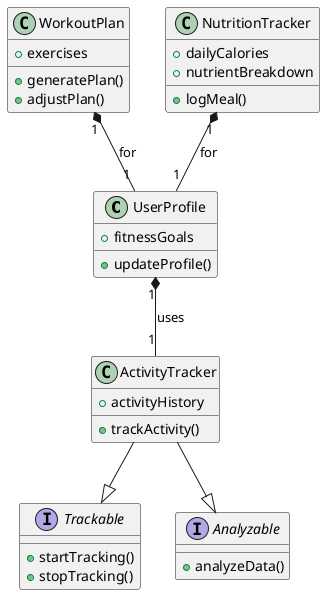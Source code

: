 ```plantuml
@startuml
class UserProfile {
    + updateProfile()
    + fitnessGoals
}

interface Trackable {
    + startTracking()
    + stopTracking()
}

interface Analyzable {
    + analyzeData()
}

class WorkoutPlan {
    + generatePlan()
    + adjustPlan()
    + exercises
}

class NutritionTracker {
    + logMeal()
    + dailyCalories
    + nutrientBreakdown
}

class ActivityTracker {
    + trackActivity()
    + activityHistory
}

ActivityTracker --|> Trackable
ActivityTracker --|> Analyzable
UserProfile "1" *-- "1" ActivityTracker : uses
WorkoutPlan "1" *-- "1" UserProfile : for
NutritionTracker "1" *-- "1" UserProfile : for
@enduml

